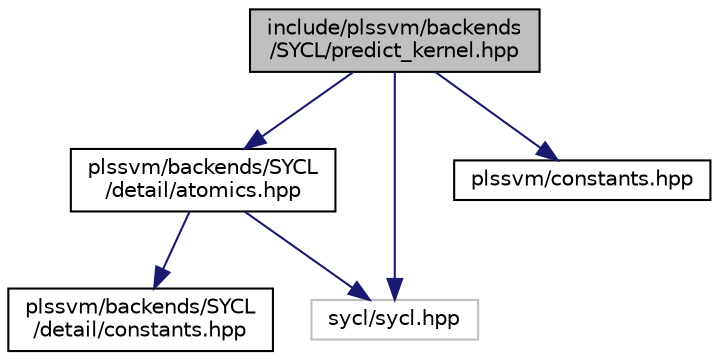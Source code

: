 digraph "include/plssvm/backends/SYCL/predict_kernel.hpp"
{
 // LATEX_PDF_SIZE
  edge [fontname="Helvetica",fontsize="10",labelfontname="Helvetica",labelfontsize="10"];
  node [fontname="Helvetica",fontsize="10",shape=record];
  Node1 [label="include/plssvm/backends\l/SYCL/predict_kernel.hpp",height=0.2,width=0.4,color="black", fillcolor="grey75", style="filled", fontcolor="black",tooltip="Defines the functions used for prediction for the C-SVM using the SYCL backend."];
  Node1 -> Node2 [color="midnightblue",fontsize="10",style="solid",fontname="Helvetica"];
  Node2 [label="plssvm/backends/SYCL\l/detail/atomics.hpp",height=0.2,width=0.4,color="black", fillcolor="white", style="filled",URL="$atomics_8hpp.html",tooltip="Defines an atomic_ref wrapper for the SYCL backend."];
  Node2 -> Node3 [color="midnightblue",fontsize="10",style="solid",fontname="Helvetica"];
  Node3 [label="plssvm/backends/SYCL\l/detail/constants.hpp",height=0.2,width=0.4,color="black", fillcolor="white", style="filled",URL="$backends_2SYCL_2detail_2constants_8hpp.html",tooltip="Global compile-time constants specific to the SYCL backend."];
  Node2 -> Node4 [color="midnightblue",fontsize="10",style="solid",fontname="Helvetica"];
  Node4 [label="sycl/sycl.hpp",height=0.2,width=0.4,color="grey75", fillcolor="white", style="filled",tooltip=" "];
  Node1 -> Node5 [color="midnightblue",fontsize="10",style="solid",fontname="Helvetica"];
  Node5 [label="plssvm/constants.hpp",height=0.2,width=0.4,color="black", fillcolor="white", style="filled",URL="$constants_8hpp.html",tooltip="Global type definitions and compile-time constants."];
  Node1 -> Node4 [color="midnightblue",fontsize="10",style="solid",fontname="Helvetica"];
}
